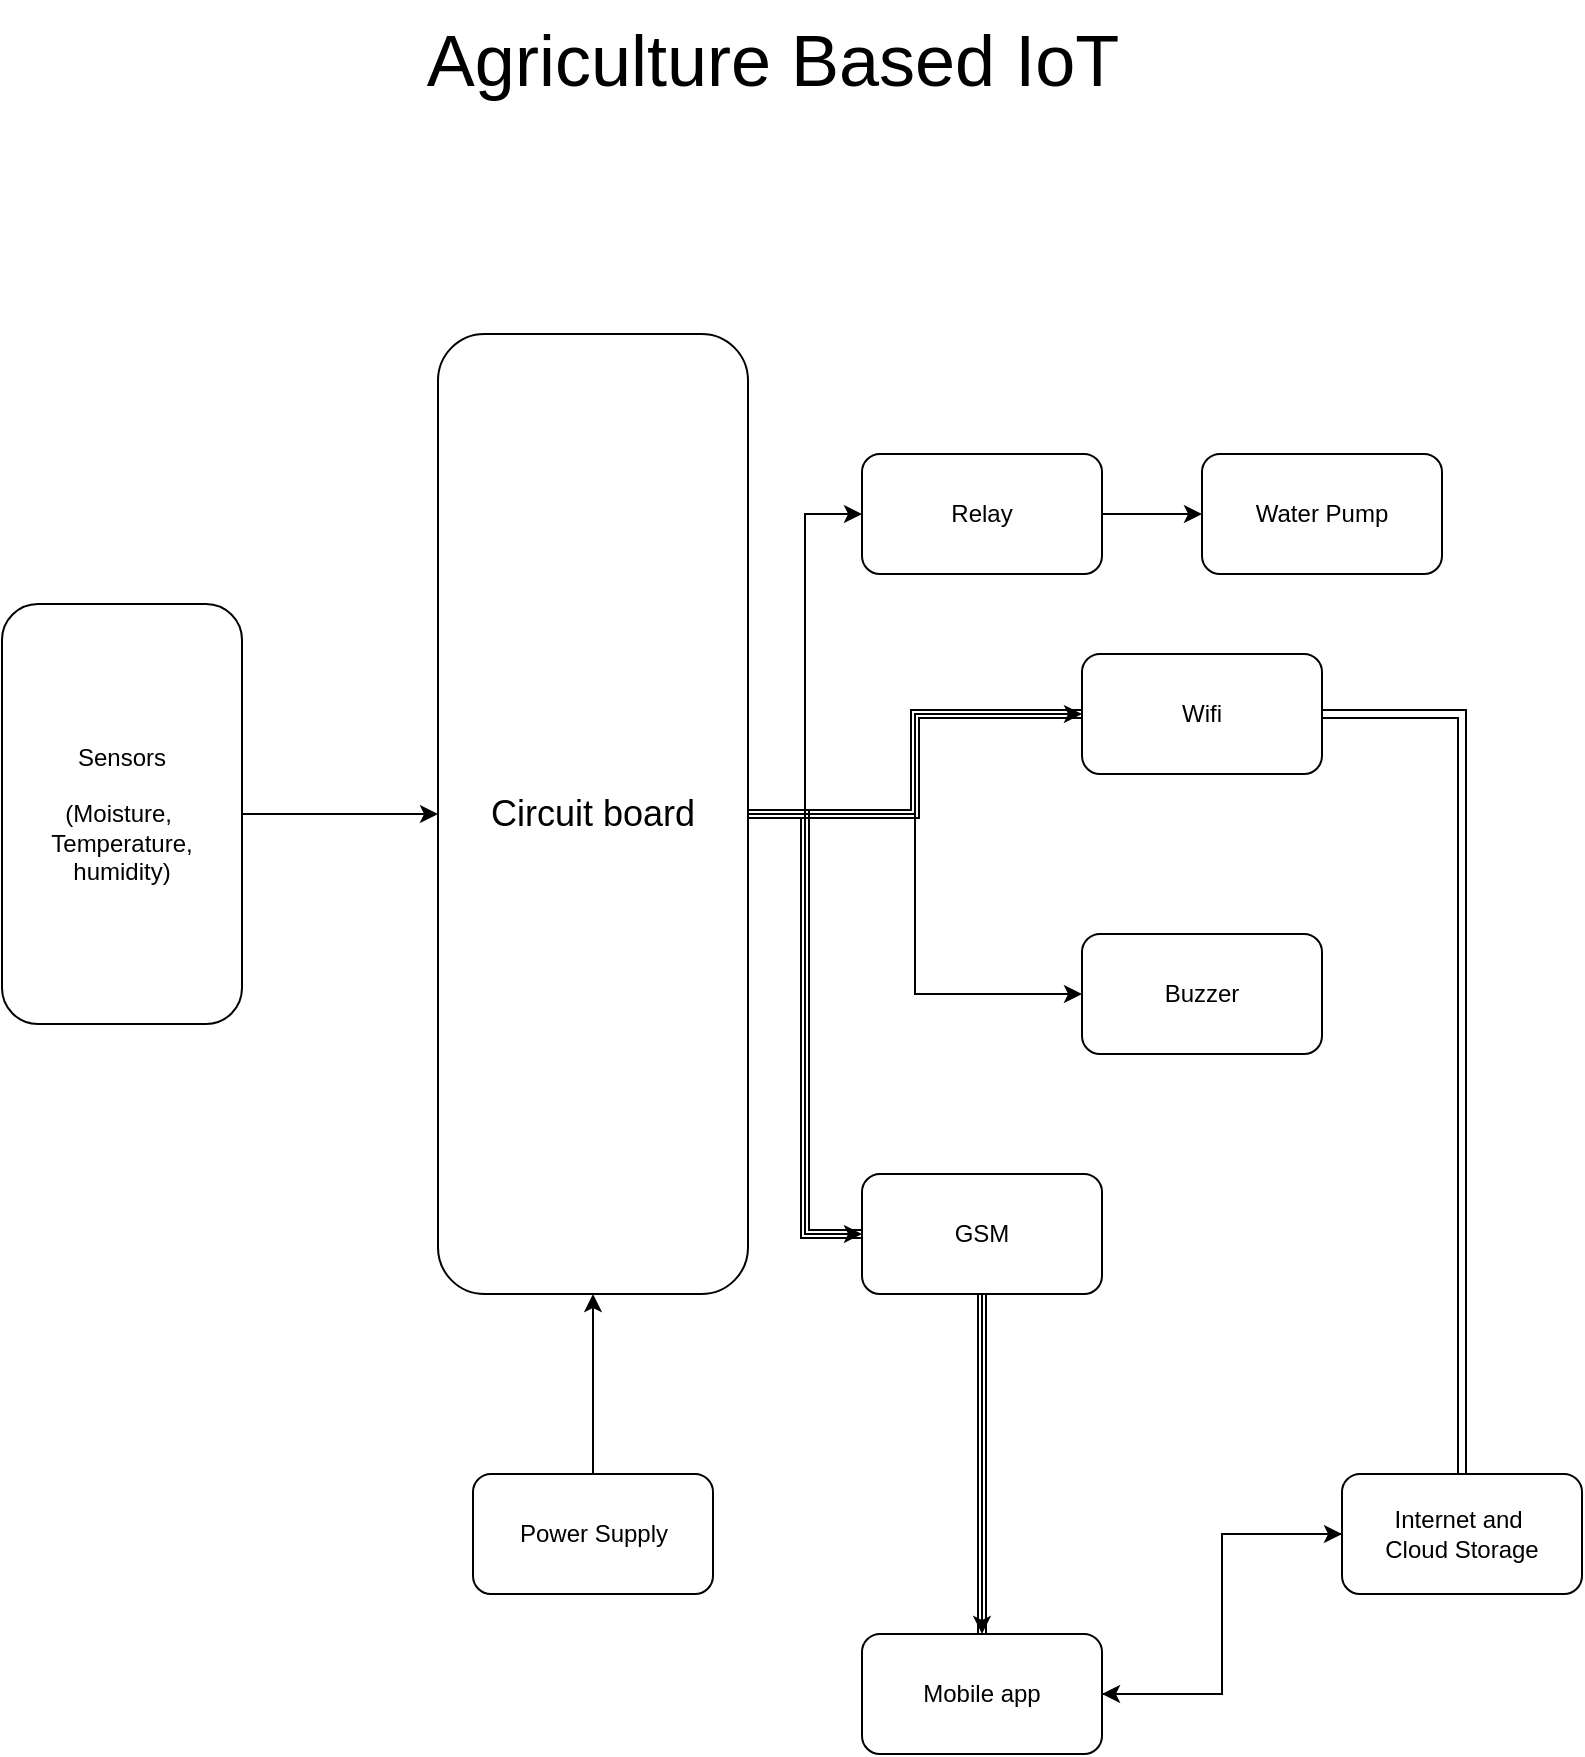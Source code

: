 <mxfile version="23.1.5" type="github">
  <diagram name="Page-1" id="fw6PM5_xPEYpLPeXYYaO">
    <mxGraphModel dx="2429" dy="1220" grid="1" gridSize="10" guides="1" tooltips="1" connect="1" arrows="1" fold="1" page="1" pageScale="1" pageWidth="850" pageHeight="1100" math="0" shadow="0">
      <root>
        <mxCell id="0" />
        <mxCell id="1" parent="0" />
        <mxCell id="WYNxPbRi-0Zs_udP3dBc-15" style="edgeStyle=orthogonalEdgeStyle;rounded=0;orthogonalLoop=1;jettySize=auto;html=1;entryX=0;entryY=0.5;entryDx=0;entryDy=0;" edge="1" parent="1" source="WYNxPbRi-0Zs_udP3dBc-4" target="WYNxPbRi-0Zs_udP3dBc-13">
          <mxGeometry relative="1" as="geometry" />
        </mxCell>
        <mxCell id="WYNxPbRi-0Zs_udP3dBc-18" style="edgeStyle=orthogonalEdgeStyle;rounded=0;orthogonalLoop=1;jettySize=auto;html=1;entryX=0;entryY=0.5;entryDx=0;entryDy=0;" edge="1" parent="1" source="WYNxPbRi-0Zs_udP3dBc-4" target="WYNxPbRi-0Zs_udP3dBc-11">
          <mxGeometry relative="1" as="geometry" />
        </mxCell>
        <mxCell id="WYNxPbRi-0Zs_udP3dBc-20" style="edgeStyle=orthogonalEdgeStyle;rounded=0;orthogonalLoop=1;jettySize=auto;html=1;entryX=0;entryY=0.5;entryDx=0;entryDy=0;" edge="1" parent="1" source="WYNxPbRi-0Zs_udP3dBc-4" target="WYNxPbRi-0Zs_udP3dBc-19">
          <mxGeometry relative="1" as="geometry" />
        </mxCell>
        <mxCell id="WYNxPbRi-0Zs_udP3dBc-22" style="edgeStyle=orthogonalEdgeStyle;rounded=0;orthogonalLoop=1;jettySize=auto;html=1;entryX=0;entryY=0.5;entryDx=0;entryDy=0;" edge="1" parent="1" source="WYNxPbRi-0Zs_udP3dBc-4" target="WYNxPbRi-0Zs_udP3dBc-21">
          <mxGeometry relative="1" as="geometry" />
        </mxCell>
        <mxCell id="WYNxPbRi-0Zs_udP3dBc-4" value="&lt;font style=&quot;font-size: 18px;&quot;&gt;Circuit board&lt;/font&gt;" style="rounded=1;whiteSpace=wrap;html=1;" vertex="1" parent="1">
          <mxGeometry x="258" y="210" width="155" height="480" as="geometry" />
        </mxCell>
        <mxCell id="WYNxPbRi-0Zs_udP3dBc-8" style="edgeStyle=orthogonalEdgeStyle;rounded=0;orthogonalLoop=1;jettySize=auto;html=1;exitX=1;exitY=0.5;exitDx=0;exitDy=0;entryX=0;entryY=0.5;entryDx=0;entryDy=0;" edge="1" parent="1" source="WYNxPbRi-0Zs_udP3dBc-5" target="WYNxPbRi-0Zs_udP3dBc-4">
          <mxGeometry relative="1" as="geometry">
            <mxPoint x="250" y="415.385" as="targetPoint" />
          </mxGeometry>
        </mxCell>
        <mxCell id="WYNxPbRi-0Zs_udP3dBc-5" value="Sensors&lt;br&gt;&lt;br&gt;(Moisture,&amp;nbsp;&lt;br&gt;Temperature, humidity)" style="rounded=1;whiteSpace=wrap;html=1;" vertex="1" parent="1">
          <mxGeometry x="40" y="345" width="120" height="210" as="geometry" />
        </mxCell>
        <mxCell id="WYNxPbRi-0Zs_udP3dBc-10" style="edgeStyle=orthogonalEdgeStyle;rounded=0;orthogonalLoop=1;jettySize=auto;html=1;exitX=0.5;exitY=0;exitDx=0;exitDy=0;entryX=0.5;entryY=1;entryDx=0;entryDy=0;" edge="1" parent="1" source="WYNxPbRi-0Zs_udP3dBc-9" target="WYNxPbRi-0Zs_udP3dBc-4">
          <mxGeometry relative="1" as="geometry" />
        </mxCell>
        <mxCell id="WYNxPbRi-0Zs_udP3dBc-9" value="Power Supply" style="rounded=1;whiteSpace=wrap;html=1;" vertex="1" parent="1">
          <mxGeometry x="275.5" y="780" width="120" height="60" as="geometry" />
        </mxCell>
        <mxCell id="WYNxPbRi-0Zs_udP3dBc-17" style="edgeStyle=orthogonalEdgeStyle;rounded=0;orthogonalLoop=1;jettySize=auto;html=1;entryX=0;entryY=0.5;entryDx=0;entryDy=0;" edge="1" parent="1" source="WYNxPbRi-0Zs_udP3dBc-11" target="WYNxPbRi-0Zs_udP3dBc-12">
          <mxGeometry relative="1" as="geometry" />
        </mxCell>
        <mxCell id="WYNxPbRi-0Zs_udP3dBc-11" value="Relay" style="rounded=1;whiteSpace=wrap;html=1;" vertex="1" parent="1">
          <mxGeometry x="470" y="270" width="120" height="60" as="geometry" />
        </mxCell>
        <mxCell id="WYNxPbRi-0Zs_udP3dBc-12" value="Water Pump" style="rounded=1;whiteSpace=wrap;html=1;" vertex="1" parent="1">
          <mxGeometry x="640" y="270" width="120" height="60" as="geometry" />
        </mxCell>
        <mxCell id="WYNxPbRi-0Zs_udP3dBc-14" style="edgeStyle=orthogonalEdgeStyle;rounded=0;orthogonalLoop=1;jettySize=auto;html=1;exitX=0;exitY=0.5;exitDx=0;exitDy=0;shape=link;" edge="1" parent="1" source="WYNxPbRi-0Zs_udP3dBc-13" target="WYNxPbRi-0Zs_udP3dBc-4">
          <mxGeometry relative="1" as="geometry" />
        </mxCell>
        <mxCell id="WYNxPbRi-0Zs_udP3dBc-29" style="edgeStyle=orthogonalEdgeStyle;rounded=0;orthogonalLoop=1;jettySize=auto;html=1;entryX=0.5;entryY=0;entryDx=0;entryDy=0;shape=link;" edge="1" parent="1" source="WYNxPbRi-0Zs_udP3dBc-13" target="WYNxPbRi-0Zs_udP3dBc-27">
          <mxGeometry relative="1" as="geometry" />
        </mxCell>
        <mxCell id="WYNxPbRi-0Zs_udP3dBc-13" value="Wifi" style="rounded=1;whiteSpace=wrap;html=1;" vertex="1" parent="1">
          <mxGeometry x="580" y="370" width="120" height="60" as="geometry" />
        </mxCell>
        <mxCell id="WYNxPbRi-0Zs_udP3dBc-19" value="Buzzer" style="rounded=1;whiteSpace=wrap;html=1;" vertex="1" parent="1">
          <mxGeometry x="580" y="510" width="120" height="60" as="geometry" />
        </mxCell>
        <mxCell id="WYNxPbRi-0Zs_udP3dBc-23" style="edgeStyle=orthogonalEdgeStyle;rounded=0;orthogonalLoop=1;jettySize=auto;html=1;entryX=1;entryY=0.5;entryDx=0;entryDy=0;shape=link;" edge="1" parent="1" source="WYNxPbRi-0Zs_udP3dBc-21" target="WYNxPbRi-0Zs_udP3dBc-4">
          <mxGeometry relative="1" as="geometry" />
        </mxCell>
        <mxCell id="WYNxPbRi-0Zs_udP3dBc-25" style="edgeStyle=orthogonalEdgeStyle;rounded=0;orthogonalLoop=1;jettySize=auto;html=1;entryX=0.5;entryY=0;entryDx=0;entryDy=0;" edge="1" parent="1" source="WYNxPbRi-0Zs_udP3dBc-21" target="WYNxPbRi-0Zs_udP3dBc-24">
          <mxGeometry relative="1" as="geometry" />
        </mxCell>
        <mxCell id="WYNxPbRi-0Zs_udP3dBc-21" value="GSM" style="rounded=1;whiteSpace=wrap;html=1;" vertex="1" parent="1">
          <mxGeometry x="470" y="630" width="120" height="60" as="geometry" />
        </mxCell>
        <mxCell id="WYNxPbRi-0Zs_udP3dBc-26" style="edgeStyle=orthogonalEdgeStyle;rounded=0;orthogonalLoop=1;jettySize=auto;html=1;entryX=0.5;entryY=1;entryDx=0;entryDy=0;shape=link;" edge="1" parent="1" source="WYNxPbRi-0Zs_udP3dBc-24" target="WYNxPbRi-0Zs_udP3dBc-21">
          <mxGeometry relative="1" as="geometry" />
        </mxCell>
        <mxCell id="WYNxPbRi-0Zs_udP3dBc-33" style="edgeStyle=orthogonalEdgeStyle;rounded=0;orthogonalLoop=1;jettySize=auto;html=1;entryX=0;entryY=0.5;entryDx=0;entryDy=0;" edge="1" parent="1" source="WYNxPbRi-0Zs_udP3dBc-24" target="WYNxPbRi-0Zs_udP3dBc-27">
          <mxGeometry relative="1" as="geometry" />
        </mxCell>
        <mxCell id="WYNxPbRi-0Zs_udP3dBc-24" value="Mobile app" style="rounded=1;whiteSpace=wrap;html=1;" vertex="1" parent="1">
          <mxGeometry x="470" y="860" width="120" height="60" as="geometry" />
        </mxCell>
        <mxCell id="WYNxPbRi-0Zs_udP3dBc-32" style="edgeStyle=orthogonalEdgeStyle;rounded=0;orthogonalLoop=1;jettySize=auto;html=1;entryX=1;entryY=0.5;entryDx=0;entryDy=0;" edge="1" parent="1" source="WYNxPbRi-0Zs_udP3dBc-27" target="WYNxPbRi-0Zs_udP3dBc-24">
          <mxGeometry relative="1" as="geometry" />
        </mxCell>
        <mxCell id="WYNxPbRi-0Zs_udP3dBc-27" value="Internet and&amp;nbsp;&lt;br&gt;Cloud Storage" style="rounded=1;whiteSpace=wrap;html=1;" vertex="1" parent="1">
          <mxGeometry x="710" y="780" width="120" height="60" as="geometry" />
        </mxCell>
        <mxCell id="WYNxPbRi-0Zs_udP3dBc-34" value="&lt;font style=&quot;font-size: 36px;&quot;&gt;Agriculture Based IoT&lt;/font&gt;" style="text;html=1;align=center;verticalAlign=middle;resizable=0;points=[];autosize=1;strokeColor=none;fillColor=none;" vertex="1" parent="1">
          <mxGeometry x="240" y="43" width="370" height="60" as="geometry" />
        </mxCell>
      </root>
    </mxGraphModel>
  </diagram>
</mxfile>
